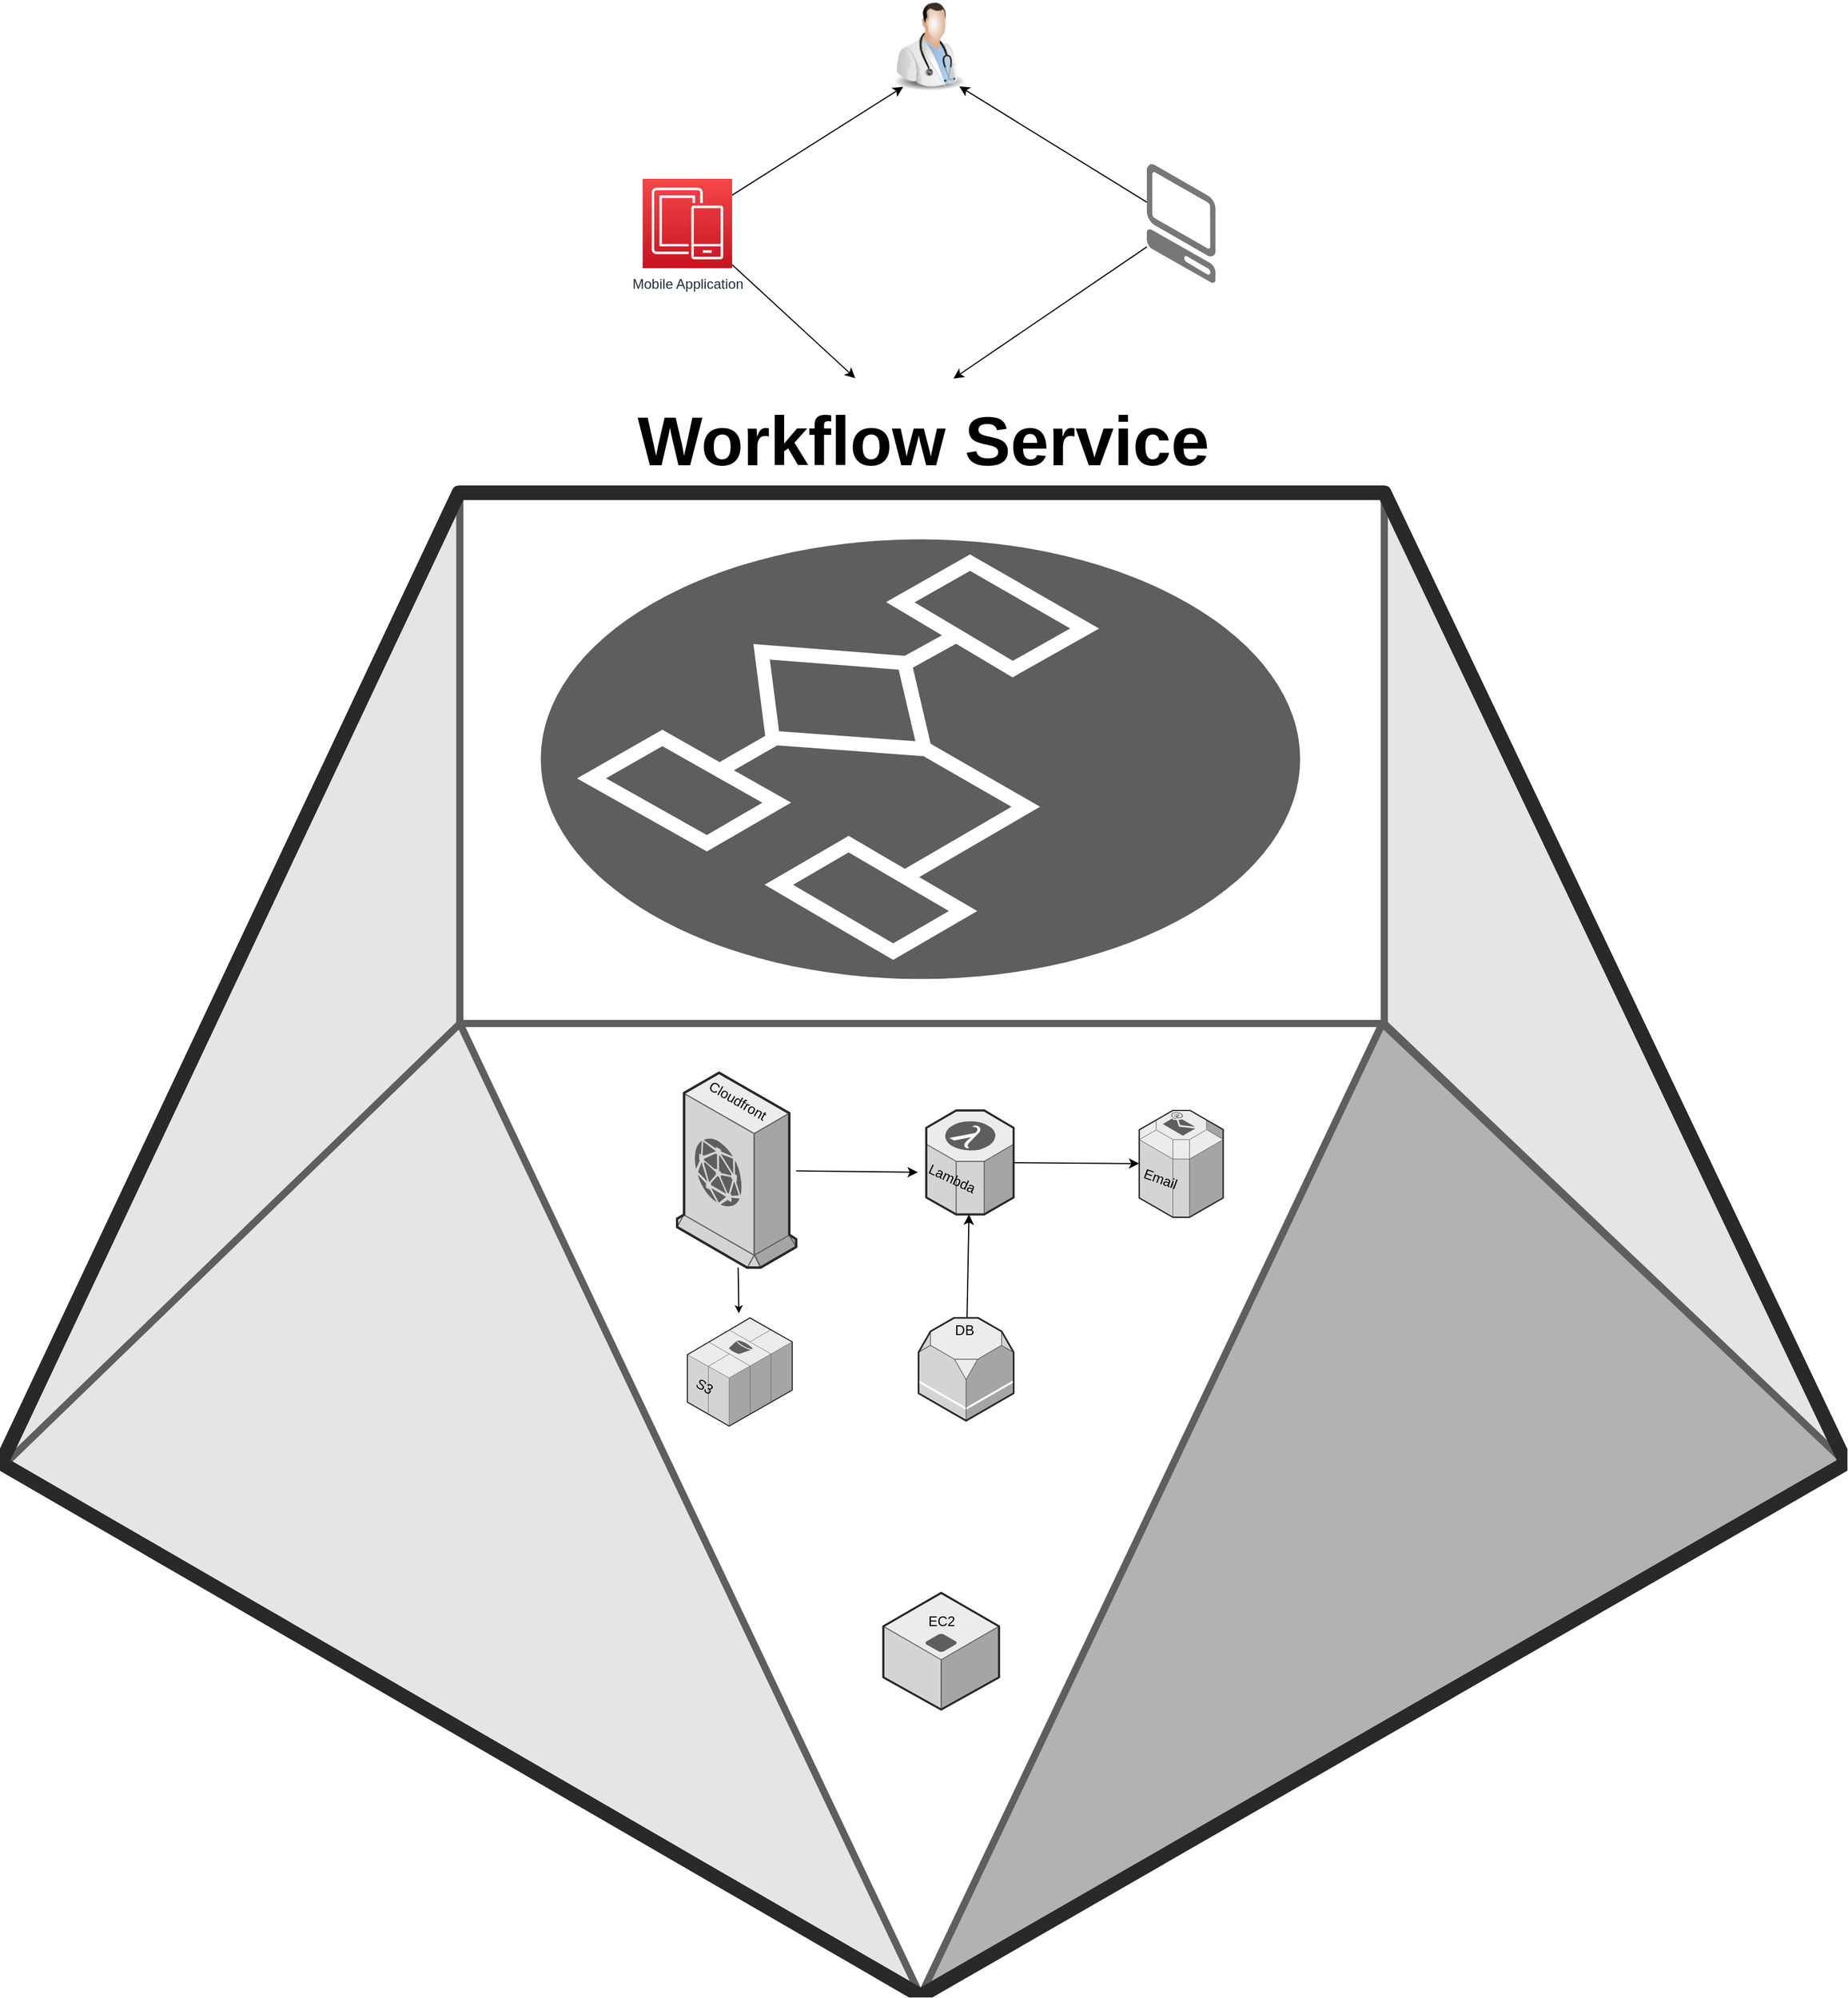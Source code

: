 <mxfile>
    <diagram id="1azQUTcys5ndEqrDK1OT" name="Page-1">
        <mxGraphModel dx="2084" dy="2073" grid="1" gridSize="10" guides="1" tooltips="1" connect="1" arrows="1" fold="1" page="1" pageScale="1" pageWidth="827" pageHeight="1169" math="0" shadow="0">
            <root>
                <mxCell id="0"/>
                <mxCell id="1" parent="0"/>
                <mxCell id="99" value="" style="verticalLabelPosition=bottom;html=1;verticalAlign=top;strokeWidth=1;align=center;outlineConnect=0;dashed=0;outlineConnect=0;shape=mxgraph.aws3d.workflowService;fillColor=none;strokeColor=#5E5E5E;aspect=fixed;" vertex="1" parent="1">
                    <mxGeometry x="-50" y="-630" width="1610.32" height="1311.59" as="geometry"/>
                </mxCell>
                <mxCell id="110" style="edgeStyle=none;html=1;" edge="1" parent="1" source="29">
                    <mxGeometry relative="1" as="geometry">
                        <mxPoint x="737.33" y="-984.256" as="targetPoint"/>
                    </mxGeometry>
                </mxCell>
                <mxCell id="124" style="edgeStyle=none;html=1;fontSize=60;" edge="1" parent="1" source="29" target="120">
                    <mxGeometry relative="1" as="geometry"/>
                </mxCell>
                <mxCell id="29" value="Mobile Application" style="outlineConnect=0;fontColor=#232F3E;gradientColor=#F54749;gradientDirection=north;fillColor=#C7131F;strokeColor=#ffffff;dashed=0;verticalLabelPosition=bottom;verticalAlign=top;align=center;html=1;fontSize=12;fontStyle=0;aspect=fixed;shape=mxgraph.aws4.resourceIcon;resIcon=mxgraph.aws4.mobile;" parent="1" vertex="1">
                    <mxGeometry x="510.0" y="-904" width="78" height="78" as="geometry"/>
                </mxCell>
                <mxCell id="109" style="edgeStyle=none;html=1;" edge="1" parent="1" source="89">
                    <mxGeometry relative="1" as="geometry">
                        <mxPoint x="786.33" y="-984.636" as="targetPoint"/>
                    </mxGeometry>
                </mxCell>
                <mxCell id="123" style="edgeStyle=none;html=1;entryX=0.533;entryY=0.003;entryDx=0;entryDy=0;entryPerimeter=0;fontSize=60;" edge="1" parent="1" source="89" target="120">
                    <mxGeometry relative="1" as="geometry"/>
                </mxCell>
                <mxCell id="89" value="" style="verticalLabelPosition=bottom;html=1;verticalAlign=top;strokeWidth=1;align=center;outlineConnect=0;dashed=0;outlineConnect=0;shape=mxgraph.aws3d.client;aspect=fixed;strokeColor=none;fillColor=#777777;" vertex="1" parent="1">
                    <mxGeometry x="950.0" y="-917" width="60" height="104" as="geometry"/>
                </mxCell>
                <mxCell id="111" value="" style="group" vertex="1" connectable="0" parent="1">
                    <mxGeometry x="548.94" y="90" width="94.981" height="94.46" as="geometry"/>
                </mxCell>
                <mxCell id="87" value="" style="verticalLabelPosition=bottom;html=1;verticalAlign=top;strokeWidth=1;align=center;outlineConnect=0;dashed=0;outlineConnect=0;shape=mxgraph.aws3d.s3;fillColor=#ECECEC;strokeColor=#5E5E5E;aspect=fixed;" vertex="1" parent="111">
                    <mxGeometry width="91.5" height="94.46" as="geometry"/>
                </mxCell>
                <mxCell id="96" value="S3" style="text;strokeColor=none;align=center;fillColor=none;html=1;verticalAlign=middle;whiteSpace=wrap;rounded=0;rotation=30;" vertex="1" parent="111">
                    <mxGeometry x="-15" y="45" width="60" height="30" as="geometry"/>
                </mxCell>
                <mxCell id="113" value="" style="group" vertex="1" connectable="0" parent="1">
                    <mxGeometry x="509.999" y="-84.64" width="133.921" height="130.79" as="geometry"/>
                </mxCell>
                <mxCell id="112" value="" style="group" vertex="1" connectable="0" parent="113">
                    <mxGeometry x="30.001" y="-42.58" width="103.92" height="173.37" as="geometry"/>
                </mxCell>
                <mxCell id="85" value="" style="verticalLabelPosition=bottom;html=1;verticalAlign=top;strokeWidth=1;align=center;outlineConnect=0;dashed=0;outlineConnect=0;shape=mxgraph.aws3d.cloudfront;fillColor=#ECECEC;strokeColor=#5E5E5E;aspect=fixed;" vertex="1" parent="112">
                    <mxGeometry y="3.37" width="103.92" height="170" as="geometry"/>
                </mxCell>
                <mxCell id="108" value="Cloudfront" style="text;strokeColor=none;align=center;fillColor=none;html=1;verticalAlign=middle;whiteSpace=wrap;rounded=0;rotation=30;" vertex="1" parent="112">
                    <mxGeometry x="23.16" y="12.99" width="60" height="30" as="geometry"/>
                </mxCell>
                <mxCell id="114" value="" style="group;rotation=90;" vertex="1" connectable="0" parent="1">
                    <mxGeometry x="749.999" y="-91.0" width="83.731" height="90.76" as="geometry"/>
                </mxCell>
                <mxCell id="88" value="" style="verticalLabelPosition=bottom;html=1;verticalAlign=top;strokeWidth=1;align=center;outlineConnect=0;dashed=0;outlineConnect=0;shape=mxgraph.aws3d.lambda;fillColor=#ECECEC;strokeColor=#5E5E5E;aspect=fixed;" vertex="1" parent="114">
                    <mxGeometry x="7.481" width="76.25" height="90.76" as="geometry"/>
                </mxCell>
                <mxCell id="95" value="Lambda" style="text;strokeColor=none;align=center;fillColor=none;html=1;verticalAlign=middle;whiteSpace=wrap;rounded=0;rotation=25;" vertex="1" parent="114">
                    <mxGeometry x="0.481" y="44.84" width="60" height="30" as="geometry"/>
                </mxCell>
                <mxCell id="115" value="" style="group" vertex="1" connectable="0" parent="1">
                    <mxGeometry x="720" y="330" width="101" height="101.82" as="geometry"/>
                </mxCell>
                <mxCell id="92" value="" style="verticalLabelPosition=bottom;html=1;verticalAlign=top;strokeWidth=1;align=center;outlineConnect=0;dashed=0;outlineConnect=0;shape=mxgraph.aws3d.application_server;fillColor=#ECECEC;strokeColor=#5E5E5E;aspect=fixed;" vertex="1" parent="115">
                    <mxGeometry width="101" height="101.82" as="geometry"/>
                </mxCell>
                <mxCell id="97" value="EC2" style="text;strokeColor=none;align=center;fillColor=none;html=1;verticalAlign=middle;whiteSpace=wrap;rounded=0;" vertex="1" parent="115">
                    <mxGeometry x="20.5" y="9.59" width="60" height="30" as="geometry"/>
                </mxCell>
                <mxCell id="120" value="&lt;font style=&quot;font-size: 60px;&quot;&gt;Workflow Service&lt;/font&gt;" style="text;strokeColor=none;align=center;fillColor=none;html=1;verticalAlign=middle;whiteSpace=wrap;rounded=0;fontStyle=1;fontSize=60;" vertex="1" parent="1">
                    <mxGeometry x="360.16" y="-730" width="790" height="110" as="geometry"/>
                </mxCell>
                <mxCell id="136" value="" style="edgeStyle=none;html=1;fontSize=60;" edge="1" parent="1" source="94" target="88">
                    <mxGeometry relative="1" as="geometry"/>
                </mxCell>
                <mxCell id="94" value="" style="verticalLabelPosition=bottom;html=1;verticalAlign=top;strokeWidth=1;align=center;outlineConnect=0;dashed=0;outlineConnect=0;shape=mxgraph.aws3d.rds;fillColor=#ECECEC;strokeColor=#5E5E5E;aspect=fixed;" vertex="1" parent="1">
                    <mxGeometry x="750.73" y="90" width="83" height="89.75" as="geometry"/>
                </mxCell>
                <mxCell id="116" value="" style="group" vertex="1" connectable="0" parent="1">
                    <mxGeometry x="800" y="73" width="83" height="89.75" as="geometry"/>
                </mxCell>
                <mxCell id="98" value="DB" style="text;strokeColor=none;align=center;fillColor=none;html=1;verticalAlign=middle;whiteSpace=wrap;rounded=0;" vertex="1" parent="116">
                    <mxGeometry x="-39.27" y="13" width="60" height="30" as="geometry"/>
                </mxCell>
                <mxCell id="127" style="html=1;fontSize=60;targetPerimeterSpacing=4;endSize=4;" edge="1" parent="1" source="85" target="87">
                    <mxGeometry relative="1" as="geometry">
                        <mxPoint x="710" y="80" as="targetPoint"/>
                    </mxGeometry>
                </mxCell>
                <mxCell id="132" style="edgeStyle=none;html=1;entryX=0;entryY=0.75;entryDx=0;entryDy=0;fontSize=60;" edge="1" parent="1" source="85" target="95">
                    <mxGeometry relative="1" as="geometry"/>
                </mxCell>
                <mxCell id="93" value="" style="verticalLabelPosition=bottom;html=1;verticalAlign=top;strokeWidth=1;align=center;outlineConnect=0;dashed=0;outlineConnect=0;shape=mxgraph.aws3d.email_service;fillColor=#ECECEC;strokeColor=#5E5E5E;aspect=fixed;container=1;" vertex="1" parent="1">
                    <mxGeometry x="943.339" y="-91.0" width="73.32" height="93.23" as="geometry"/>
                </mxCell>
                <mxCell id="107" value="Email" style="text;strokeColor=none;align=center;fillColor=none;html=1;verticalAlign=middle;whiteSpace=wrap;rounded=0;rotation=20;" vertex="1" parent="93">
                    <mxGeometry x="-11.339" y="44.84" width="60" height="30" as="geometry"/>
                </mxCell>
                <mxCell id="133" style="edgeStyle=none;html=1;fontSize=60;" edge="1" parent="1" source="88" target="93">
                    <mxGeometry relative="1" as="geometry"/>
                </mxCell>
                <mxCell id="137" value="" style="image;html=1;image=img/lib/clip_art/people/Doctor_Man_128x128.png;fontSize=60;fillColor=none;" vertex="1" parent="1">
                    <mxGeometry x="720" y="-1060" width="80" height="80" as="geometry"/>
                </mxCell>
            </root>
        </mxGraphModel>
    </diagram>
</mxfile>